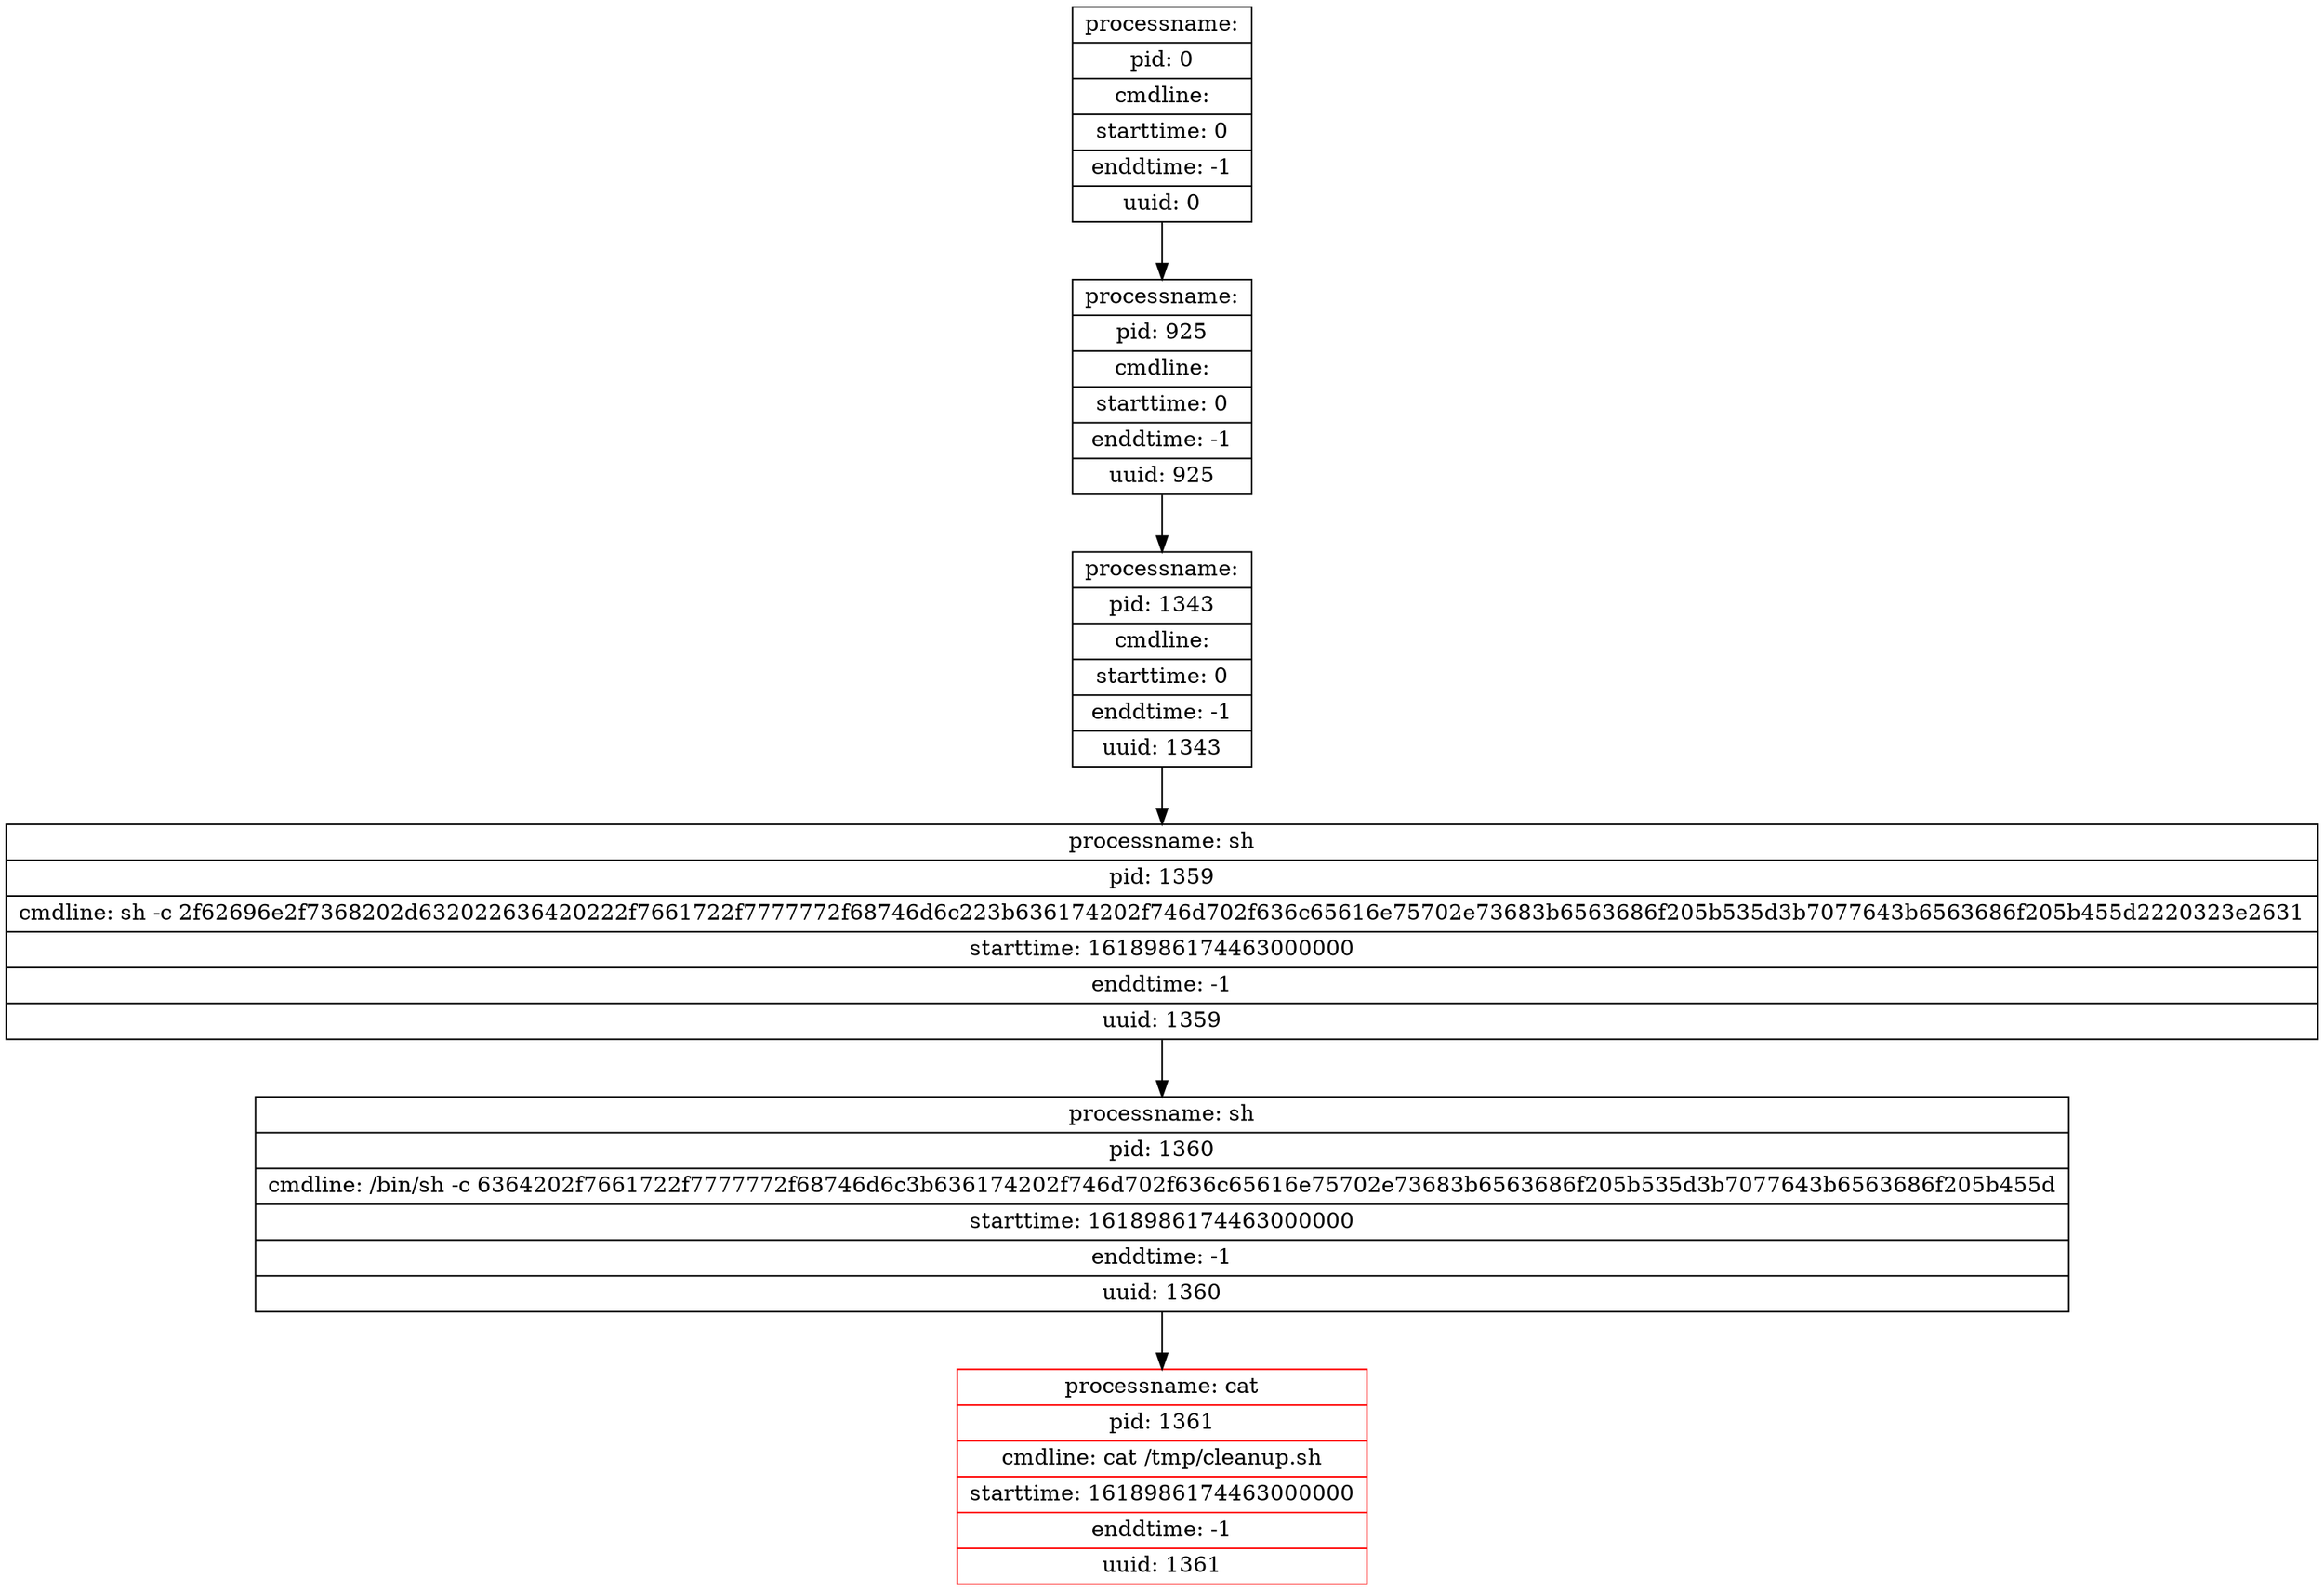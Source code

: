 digraph graph1 {
node [shape = record];
table156 [label = "{<head>processname: cat | pid: 1361 | cmdline: cat /tmp/cleanup.sh | starttime: 1618986174463000000 | enddtime: -1 | uuid: 1361}", color = red];
node [shape = record];
table155 [label = "{<head>processname: sh | pid: 1360 | cmdline: /bin/sh -c 6364202f7661722f7777772f68746d6c3b636174202f746d702f636c65616e75702e73683b6563686f205b535d3b7077643b6563686f205b455d | starttime: 1618986174463000000 | enddtime: -1 | uuid: 1360}"];
table155 -> table156;
node [shape = record];
table154 [label = "{<head>processname: sh | pid: 1359 | cmdline: sh -c 2f62696e2f7368202d632022636420222f7661722f7777772f68746d6c223b636174202f746d702f636c65616e75702e73683b6563686f205b535d3b7077643b6563686f205b455d2220323e2631 | starttime: 1618986174463000000 | enddtime: -1 | uuid: 1359}"];
table154 -> table155;
node [shape = record];
table136 [label = "{<head>processname:  | pid: 1343 | cmdline:  | starttime: 0 | enddtime: -1 | uuid: 1343}"];
table136 -> table154;
node [shape = record];
table135 [label = "{<head>processname:  | pid: 925 | cmdline:  | starttime: 0 | enddtime: -1 | uuid: 925}"];
table135 -> table136;
node [shape = record];
table0 [label = "{<head>processname:  | pid: 0 | cmdline:  | starttime: 0 | enddtime: -1 | uuid: 0}"];
table0 -> table135;
}
